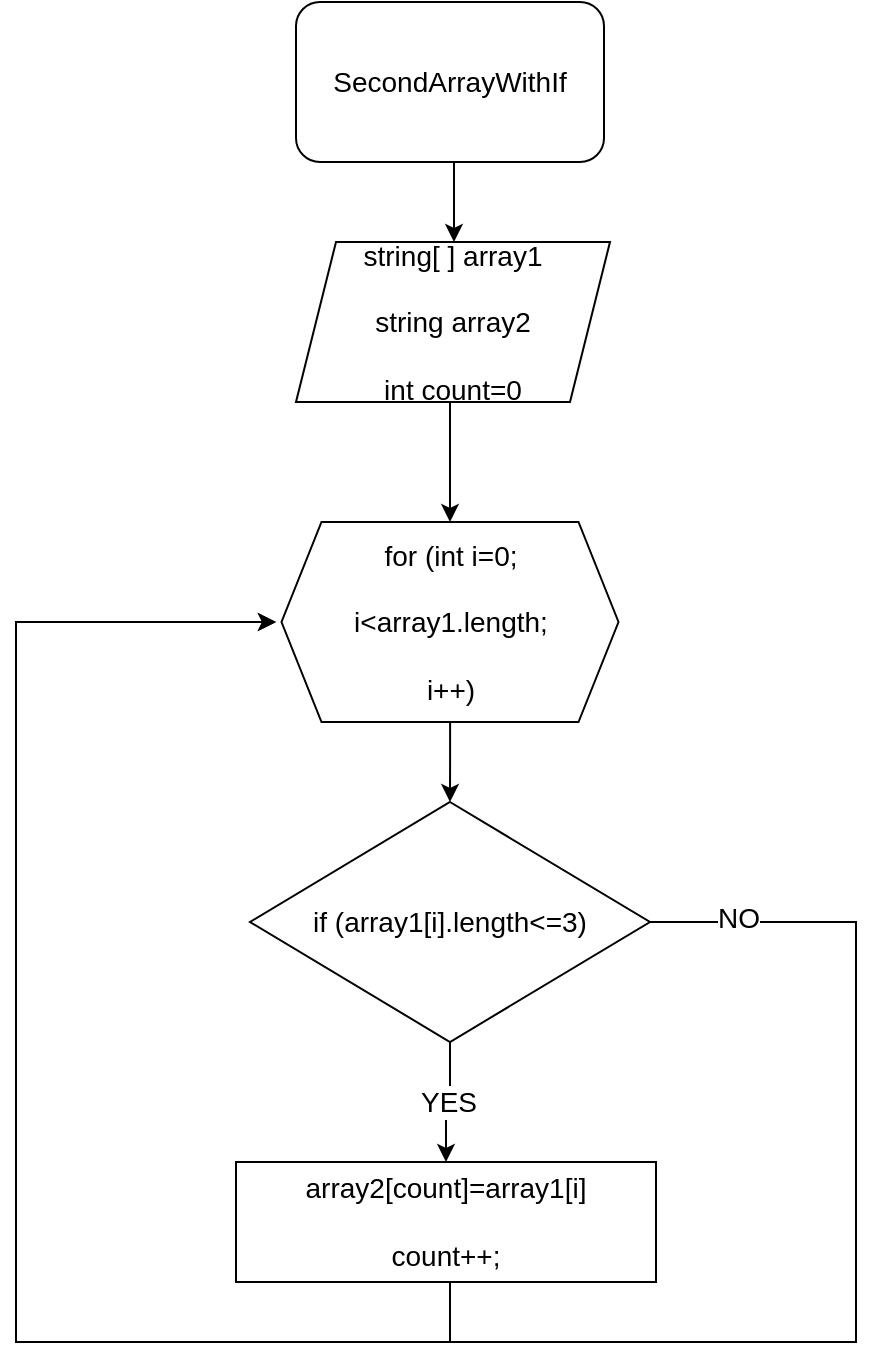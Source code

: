 <mxfile version="20.8.13" type="device"><diagram name="Страница 1" id="cMaAlrnrdO3yGRTr6366"><mxGraphModel dx="880" dy="395" grid="1" gridSize="10" guides="1" tooltips="1" connect="1" arrows="1" fold="1" page="1" pageScale="1" pageWidth="827" pageHeight="1169" math="0" shadow="0"><root><mxCell id="0"/><mxCell id="1" parent="0"/><mxCell id="WPwUjqsn_lwx2GbbWYhV-13" value="" style="edgeStyle=orthogonalEdgeStyle;rounded=0;orthogonalLoop=1;jettySize=auto;html=1;fontSize=14;" edge="1" parent="1" source="WPwUjqsn_lwx2GbbWYhV-1" target="WPwUjqsn_lwx2GbbWYhV-2"><mxGeometry relative="1" as="geometry"><Array as="points"><mxPoint x="399" y="130"/><mxPoint x="399" y="130"/></Array></mxGeometry></mxCell><mxCell id="WPwUjqsn_lwx2GbbWYhV-1" value="&lt;font style=&quot;font-size: 14px;&quot;&gt;SecondArrayWithIf&lt;/font&gt;" style="rounded=1;whiteSpace=wrap;html=1;" vertex="1" parent="1"><mxGeometry x="320" y="40" width="154" height="80" as="geometry"/></mxCell><mxCell id="WPwUjqsn_lwx2GbbWYhV-12" value="" style="edgeStyle=orthogonalEdgeStyle;rounded=0;orthogonalLoop=1;jettySize=auto;html=1;fontSize=14;" edge="1" parent="1" source="WPwUjqsn_lwx2GbbWYhV-2" target="WPwUjqsn_lwx2GbbWYhV-3"><mxGeometry relative="1" as="geometry"><Array as="points"><mxPoint x="397" y="260"/><mxPoint x="397" y="260"/></Array></mxGeometry></mxCell><mxCell id="WPwUjqsn_lwx2GbbWYhV-2" value="&lt;font style=&quot;font-size: 14px;&quot;&gt;string[ ] array1&lt;br&gt;&lt;br&gt;string array2&lt;br&gt;&lt;br&gt;int count=0&lt;/font&gt;" style="shape=parallelogram;perimeter=parallelogramPerimeter;whiteSpace=wrap;html=1;fixedSize=1;" vertex="1" parent="1"><mxGeometry x="320" y="160" width="157" height="80" as="geometry"/></mxCell><mxCell id="WPwUjqsn_lwx2GbbWYhV-11" value="" style="edgeStyle=orthogonalEdgeStyle;rounded=0;orthogonalLoop=1;jettySize=auto;html=1;fontSize=14;" edge="1" parent="1" source="WPwUjqsn_lwx2GbbWYhV-3" target="WPwUjqsn_lwx2GbbWYhV-4"><mxGeometry relative="1" as="geometry"/></mxCell><mxCell id="WPwUjqsn_lwx2GbbWYhV-3" value="&lt;font style=&quot;font-size: 14px;&quot;&gt;for (int i=0;&lt;br&gt;&lt;br&gt;i&amp;lt;array1.length;&lt;br&gt;&lt;br&gt;i++)&lt;/font&gt;" style="shape=hexagon;perimeter=hexagonPerimeter2;whiteSpace=wrap;html=1;fixedSize=1;" vertex="1" parent="1"><mxGeometry x="312.75" y="300" width="168.5" height="100" as="geometry"/></mxCell><mxCell id="WPwUjqsn_lwx2GbbWYhV-5" style="edgeStyle=orthogonalEdgeStyle;rounded=0;orthogonalLoop=1;jettySize=auto;html=1;fontSize=14;" edge="1" parent="1" source="WPwUjqsn_lwx2GbbWYhV-4"><mxGeometry relative="1" as="geometry"><mxPoint x="310" y="350" as="targetPoint"/><Array as="points"><mxPoint x="600" y="500"/><mxPoint x="600" y="710"/><mxPoint x="180" y="710"/><mxPoint x="180" y="350"/></Array></mxGeometry></mxCell><mxCell id="WPwUjqsn_lwx2GbbWYhV-6" value="NO" style="edgeLabel;html=1;align=center;verticalAlign=middle;resizable=0;points=[];fontSize=14;" vertex="1" connectable="0" parent="WPwUjqsn_lwx2GbbWYhV-5"><mxGeometry x="-0.929" y="2" relative="1" as="geometry"><mxPoint as="offset"/></mxGeometry></mxCell><mxCell id="WPwUjqsn_lwx2GbbWYhV-9" value="YES" style="edgeStyle=orthogonalEdgeStyle;rounded=0;orthogonalLoop=1;jettySize=auto;html=1;fontSize=14;" edge="1" parent="1" source="WPwUjqsn_lwx2GbbWYhV-4" target="WPwUjqsn_lwx2GbbWYhV-8"><mxGeometry relative="1" as="geometry"/></mxCell><mxCell id="WPwUjqsn_lwx2GbbWYhV-4" value="if (array1[i].length&amp;lt;=3)" style="rhombus;whiteSpace=wrap;html=1;fontSize=14;" vertex="1" parent="1"><mxGeometry x="297" y="440" width="200" height="120" as="geometry"/></mxCell><mxCell id="WPwUjqsn_lwx2GbbWYhV-10" style="edgeStyle=orthogonalEdgeStyle;rounded=0;orthogonalLoop=1;jettySize=auto;html=1;fontSize=14;" edge="1" parent="1" source="WPwUjqsn_lwx2GbbWYhV-8"><mxGeometry relative="1" as="geometry"><mxPoint x="310" y="350" as="targetPoint"/><Array as="points"><mxPoint x="397" y="710"/><mxPoint x="180" y="710"/><mxPoint x="180" y="350"/></Array></mxGeometry></mxCell><mxCell id="WPwUjqsn_lwx2GbbWYhV-8" value="array2[count]=array1[i]&lt;br&gt;&lt;br&gt;count++;" style="rounded=0;whiteSpace=wrap;html=1;fontSize=14;" vertex="1" parent="1"><mxGeometry x="290" y="620" width="210" height="60" as="geometry"/></mxCell></root></mxGraphModel></diagram></mxfile>